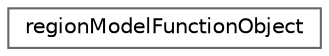 digraph "Graphical Class Hierarchy"
{
 // LATEX_PDF_SIZE
  bgcolor="transparent";
  edge [fontname=Helvetica,fontsize=10,labelfontname=Helvetica,labelfontsize=10];
  node [fontname=Helvetica,fontsize=10,shape=box,height=0.2,width=0.4];
  rankdir="LR";
  Node0 [id="Node000000",label="regionModelFunctionObject",height=0.2,width=0.4,color="grey40", fillcolor="white", style="filled",URL="$classFoam_1_1regionModels_1_1regionModelFunctionObject.html",tooltip="Region model function object base class."];
}
